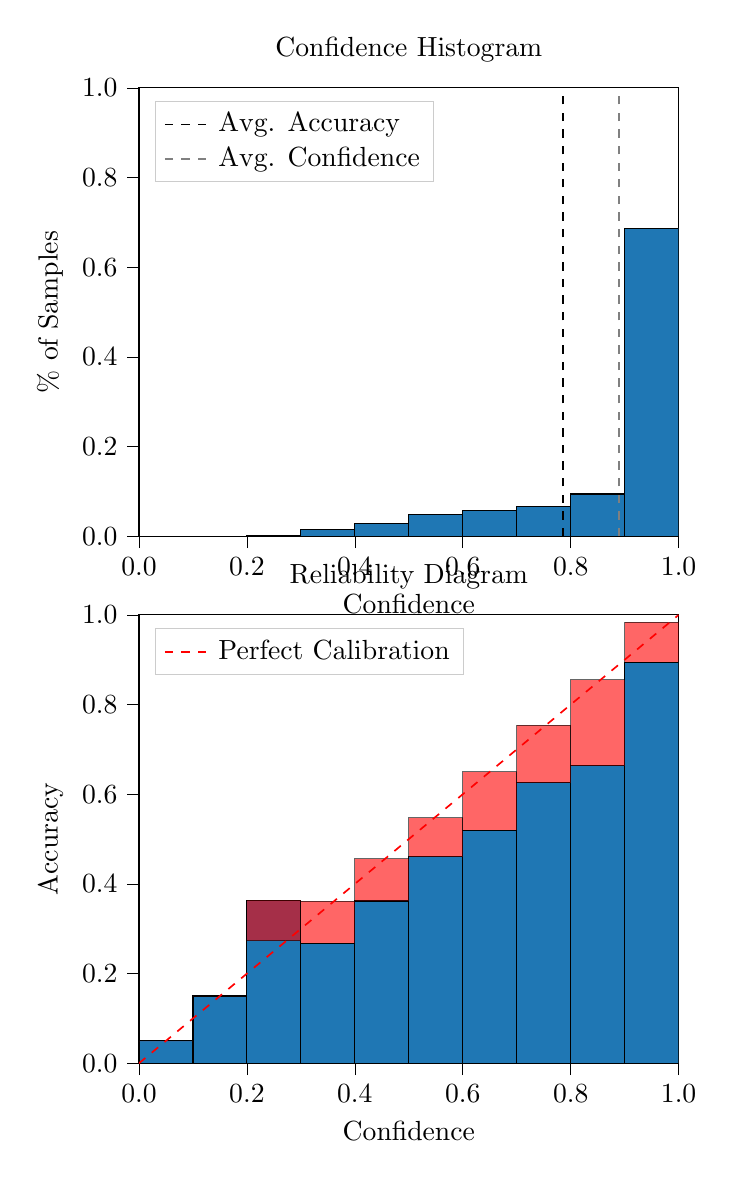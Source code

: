 % This file was created by tikzplotlib v0.9.8.
\begin{tikzpicture}

\definecolor{color0}{rgb}{0.122,0.467,0.706}

\begin{groupplot}[group style={group size=1 by 2}]
\nextgroupplot[
legend cell align={left},
legend style={
  fill opacity=0.8,
  draw opacity=1,
  text opacity=1,
  at={(0.03,0.97)},
  anchor=north west,
  draw=white!80!black
},
tick align=outside,
tick pos=left,
title={Confidence Histogram},
x grid style={white!69.02!black},
xlabel={Confidence},
xmin=0, xmax=1,
xtick style={color=black},
xtick={0,0.2,0.4,0.6,0.8,1},
xticklabels={0.0,0.2,0.4,0.6,0.8,1.0},
y grid style={white!69.02!black},
ylabel={\% of Samples},
ymin=0, ymax=1,
ytick style={color=black},
ytick={0,0.2,0.4,0.6,0.8,1},
yticklabels={0.0,0.2,0.4,0.6,0.8,1.0}
]
\draw[draw=black,fill=color0] (axis cs:-6.939e-18,0) rectangle (axis cs:0.1,0);
\draw[draw=black,fill=color0] (axis cs:0.1,0) rectangle (axis cs:0.2,0);
\draw[draw=black,fill=color0] (axis cs:0.2,0) rectangle (axis cs:0.3,0.002);
\draw[draw=black,fill=color0] (axis cs:0.3,0) rectangle (axis cs:0.4,0.014);
\draw[draw=black,fill=color0] (axis cs:0.4,0) rectangle (axis cs:0.5,0.029);
\draw[draw=black,fill=color0] (axis cs:0.5,0) rectangle (axis cs:0.6,0.049);
\draw[draw=black,fill=color0] (axis cs:0.6,0) rectangle (axis cs:0.7,0.057);
\draw[draw=black,fill=color0] (axis cs:0.7,0) rectangle (axis cs:0.8,0.067);
\draw[draw=black,fill=color0] (axis cs:0.8,0) rectangle (axis cs:0.9,0.094);
\draw[draw=black,fill=color0] (axis cs:0.9,0) rectangle (axis cs:1,0.687);
\addplot [semithick, black, dashed]
table {%
0.786 0
0.786 1
};
\addlegendentry{Avg. Accuracy}
\addplot [semithick, white!50.196!black, dashed]
table {%
0.89 0
0.89 1
};
\addlegendentry{Avg. Confidence}

\nextgroupplot[
legend cell align={left},
legend style={
  fill opacity=0.8,
  draw opacity=1,
  text opacity=1,
  at={(0.03,0.97)},
  anchor=north west,
  draw=white!80!black
},
tick align=outside,
tick pos=left,
title={Reliability Diagram},
x grid style={white!69.02!black},
xlabel={Confidence},
xmin=0, xmax=1,
xtick style={color=black},
xtick={0,0.2,0.4,0.6,0.8,1},
xticklabels={0.0,0.2,0.4,0.6,0.8,1.0},
y grid style={white!69.02!black},
ylabel={Accuracy},
ymin=0, ymax=1,
ytick style={color=black},
ytick={0,0.2,0.4,0.6,0.8,1},
yticklabels={0.0,0.2,0.4,0.6,0.8,1.0}
]
\draw[draw=black,fill=color0] (axis cs:-6.939e-18,0) rectangle (axis cs:0.1,0.05);
\draw[draw=black,fill=color0] (axis cs:0.1,0) rectangle (axis cs:0.2,0.15);
\draw[draw=black,fill=color0] (axis cs:0.2,0) rectangle (axis cs:0.3,0.364);
\draw[draw=black,fill=color0] (axis cs:0.3,0) rectangle (axis cs:0.4,0.268);
\draw[draw=black,fill=color0] (axis cs:0.4,0) rectangle (axis cs:0.5,0.362);
\draw[draw=black,fill=color0] (axis cs:0.5,0) rectangle (axis cs:0.6,0.461);
\draw[draw=black,fill=color0] (axis cs:0.6,0) rectangle (axis cs:0.7,0.52);
\draw[draw=black,fill=color0] (axis cs:0.7,0) rectangle (axis cs:0.8,0.626);
\draw[draw=black,fill=color0] (axis cs:0.8,0) rectangle (axis cs:0.9,0.664);
\draw[draw=black,fill=color0] (axis cs:0.9,0) rectangle (axis cs:1,0.894);
\draw[draw=black,fill=red,opacity=0.6] (axis cs:-6.939e-18,0.05) rectangle (axis cs:0.1,0.05);
\draw[draw=black,fill=red,opacity=0.6] (axis cs:0.1,0.15) rectangle (axis cs:0.2,0.15);
\draw[draw=black,fill=red,opacity=0.6] (axis cs:0.2,0.364) rectangle (axis cs:0.3,0.273);
\draw[draw=black,fill=red,opacity=0.6] (axis cs:0.3,0.268) rectangle (axis cs:0.4,0.361);
\draw[draw=black,fill=red,opacity=0.6] (axis cs:0.4,0.362) rectangle (axis cs:0.5,0.456);
\draw[draw=black,fill=red,opacity=0.6] (axis cs:0.5,0.461) rectangle (axis cs:0.6,0.548);
\draw[draw=black,fill=red,opacity=0.6] (axis cs:0.6,0.52) rectangle (axis cs:0.7,0.65);
\draw[draw=black,fill=red,opacity=0.6] (axis cs:0.7,0.626) rectangle (axis cs:0.8,0.754);
\draw[draw=black,fill=red,opacity=0.6] (axis cs:0.8,0.664) rectangle (axis cs:0.9,0.855);
\draw[draw=black,fill=red,opacity=0.6] (axis cs:0.9,0.894) rectangle (axis cs:1,0.984);
\addplot [semithick, red, dashed]
table {%
0 0
1 1
};
\addlegendentry{Perfect Calibration}
\end{groupplot}

\end{tikzpicture}
